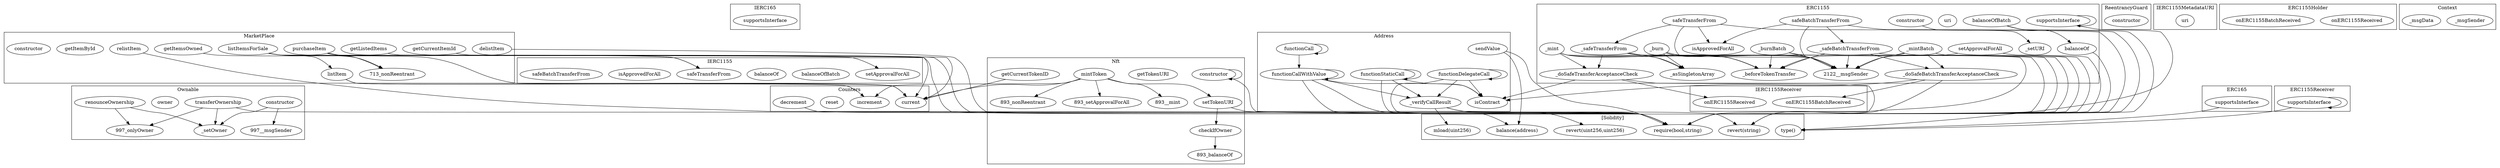 strict digraph {
subgraph cluster_2812_IERC165 {
label = "IERC165"
"2812_supportsInterface" [label="supportsInterface"]
}subgraph cluster_997_Ownable {
label = "Ownable"
"997_renounceOwnership" [label="renounceOwnership"]
"997_constructor" [label="constructor"]
"997_owner" [label="owner"]
"997_transferOwnership" [label="transferOwnership"]
"997__setOwner" [label="_setOwner"]
"997_transferOwnership" -> "997_onlyOwner"
"997_constructor" -> "997__setOwner"
"997_renounceOwnership" -> "997_onlyOwner"
"997_constructor" -> "997__msgSender"
"997_renounceOwnership" -> "997__setOwner"
"997_transferOwnership" -> "997__setOwner"
}subgraph cluster_2247_Counters {
label = "Counters"
"2247_current" [label="current"]
"2247_increment" [label="increment"]
"2247_reset" [label="reset"]
"2247_decrement" [label="decrement"]
}subgraph cluster_713_MarketPlace {
label = "MarketPlace"
"713_relistItem" [label="relistItem"]
"713_getItemsOwned" [label="getItemsOwned"]
"713_purchaseItem" [label="purchaseItem"]
"713_getListedItems" [label="getListedItems"]
"713_delistItem" [label="delistItem"]
"713_getCurrentItemId" [label="getCurrentItemId"]
"713_listItemsForSale" [label="listItemsForSale"]
"713_getItemById" [label="getItemById"]
"713_constructor" [label="constructor"]
"713_listItem" [label="listItem"]
"713_listItemsForSale" -> "713_nonReentrant"
"713_listItemsForSale" -> "713_listItem"
"713_purchaseItem" -> "713_nonReentrant"
}subgraph cluster_2122_ERC1155 {
label = "ERC1155"
"2122_constructor" [label="constructor"]
"2122__asSingletonArray" [label="_asSingletonArray"]
"2122__doSafeBatchTransferAcceptanceCheck" [label="_doSafeBatchTransferAcceptanceCheck"]
"2122_setApprovalForAll" [label="setApprovalForAll"]
"2122__safeBatchTransferFrom" [label="_safeBatchTransferFrom"]
"2122_balanceOf" [label="balanceOf"]
"2122__doSafeTransferAcceptanceCheck" [label="_doSafeTransferAcceptanceCheck"]
"2122_safeBatchTransferFrom" [label="safeBatchTransferFrom"]
"2122__mintBatch" [label="_mintBatch"]
"2122_uri" [label="uri"]
"2122_safeTransferFrom" [label="safeTransferFrom"]
"2122__mint" [label="_mint"]
"2122__burnBatch" [label="_burnBatch"]
"2122_balanceOfBatch" [label="balanceOfBatch"]
"2122__burn" [label="_burn"]
"2122_isApprovedForAll" [label="isApprovedForAll"]
"2122__safeTransferFrom" [label="_safeTransferFrom"]
"2122__setURI" [label="_setURI"]
"2122_supportsInterface" [label="supportsInterface"]
"2122__beforeTokenTransfer" [label="_beforeTokenTransfer"]
"2122_setApprovalForAll" -> "2122__msgSender"
"2122__mint" -> "2122__msgSender"
"2122__mint" -> "2122__beforeTokenTransfer"
"2122_balanceOfBatch" -> "2122_balanceOf"
"2122__mintBatch" -> "2122__msgSender"
"2122__mintBatch" -> "2122__doSafeBatchTransferAcceptanceCheck"
"2122__safeBatchTransferFrom" -> "2122__doSafeBatchTransferAcceptanceCheck"
"2122__safeTransferFrom" -> "2122__doSafeTransferAcceptanceCheck"
"2122_constructor" -> "2122__setURI"
"2122__safeTransferFrom" -> "2122__beforeTokenTransfer"
"2122_safeTransferFrom" -> "2122__safeTransferFrom"
"2122_safeTransferFrom" -> "2122__msgSender"
"2122_safeBatchTransferFrom" -> "2122__msgSender"
"2122__burn" -> "2122__asSingletonArray"
"2122__safeBatchTransferFrom" -> "2122__beforeTokenTransfer"
"2122__safeTransferFrom" -> "2122__asSingletonArray"
"2122_safeBatchTransferFrom" -> "2122__safeBatchTransferFrom"
"2122__mintBatch" -> "2122__beforeTokenTransfer"
"2122_supportsInterface" -> "2122_supportsInterface"
"2122__burnBatch" -> "2122__msgSender"
"2122__mint" -> "2122__doSafeTransferAcceptanceCheck"
"2122__burnBatch" -> "2122__beforeTokenTransfer"
"2122__mint" -> "2122__asSingletonArray"
"2122__safeTransferFrom" -> "2122__msgSender"
"2122__safeBatchTransferFrom" -> "2122__msgSender"
"2122_safeBatchTransferFrom" -> "2122_isApprovedForAll"
"2122_safeTransferFrom" -> "2122_isApprovedForAll"
"2122__burn" -> "2122__beforeTokenTransfer"
"2122__burn" -> "2122__msgSender"
}subgraph cluster_1037_ReentrancyGuard {
label = "ReentrancyGuard"
"1037_constructor" [label="constructor"]
}subgraph cluster_2766_ERC165 {
label = "ERC165"
"2766_supportsInterface" [label="supportsInterface"]
}subgraph cluster_2446_IERC1155MetadataURI {
label = "IERC1155MetadataURI"
"2446_uri" [label="uri"]
}subgraph cluster_2800_ERC1155Receiver {
label = "ERC1155Receiver"
"2800_supportsInterface" [label="supportsInterface"]
"2800_supportsInterface" -> "2800_supportsInterface"
}subgraph cluster_2173_ERC1155Holder {
label = "ERC1155Holder"
"2173_onERC1155Received" [label="onERC1155Received"]
"2173_onERC1155BatchReceived" [label="onERC1155BatchReceived"]
}subgraph cluster_2742_Address {
label = "Address"
"2742_sendValue" [label="sendValue"]
"2742_functionCall" [label="functionCall"]
"2742_isContract" [label="isContract"]
"2742__verifyCallResult" [label="_verifyCallResult"]
"2742_functionStaticCall" [label="functionStaticCall"]
"2742_functionDelegateCall" [label="functionDelegateCall"]
"2742_functionCallWithValue" [label="functionCallWithValue"]
"2742_functionStaticCall" -> "2742__verifyCallResult"
"2742_functionStaticCall" -> "2742_isContract"
"2742_functionCall" -> "2742_functionCallWithValue"
"2742_functionDelegateCall" -> "2742__verifyCallResult"
"2742_functionCallWithValue" -> "2742_isContract"
"2742_functionCallWithValue" -> "2742_functionCallWithValue"
"2742_functionDelegateCall" -> "2742_functionDelegateCall"
"2742_functionCallWithValue" -> "2742__verifyCallResult"
"2742_functionStaticCall" -> "2742_functionStaticCall"
"2742_functionDelegateCall" -> "2742_isContract"
"2742_functionCall" -> "2742_functionCall"
}subgraph cluster_2390_IERC1155 {
label = "IERC1155"
"2390_setApprovalForAll" [label="setApprovalForAll"]
"2390_balanceOfBatch" [label="balanceOfBatch"]
"2390_balanceOf" [label="balanceOf"]
"2390_safeTransferFrom" [label="safeTransferFrom"]
"2390_isApprovedForAll" [label="isApprovedForAll"]
"2390_safeBatchTransferFrom" [label="safeBatchTransferFrom"]
}subgraph cluster_2268_Context {
label = "Context"
"2268__msgSender" [label="_msgSender"]
"2268__msgData" [label="_msgData"]
}subgraph cluster_893_Nft {
label = "Nft"
"893_setTokenURI" [label="setTokenURI"]
"893_mintToken" [label="mintToken"]
"893_getTokenURI" [label="getTokenURI"]
"893_getCurrentTokenID" [label="getCurrentTokenID"]
"893_constructor" [label="constructor"]
"893_checkIfOwner" [label="checkIfOwner"]
"893_setTokenURI" -> "893_checkIfOwner"
"893_checkIfOwner" -> "893_balanceOf"
"893_mintToken" -> "893_nonReentrant"
"893_mintToken" -> "893_setApprovalForAll"
"893_mintToken" -> "893__mint"
"893_mintToken" -> "893_setTokenURI"
"893_constructor" -> "893_constructor"
}subgraph cluster_2431_IERC1155Receiver {
label = "IERC1155Receiver"
"2431_onERC1155BatchReceived" [label="onERC1155BatchReceived"]
"2431_onERC1155Received" [label="onERC1155Received"]
}subgraph cluster_solidity {
label = "[Solidity]"
"balance(address)" 
"mload(uint256)" 
"type()" 
"require(bool,string)" 
"revert(string)" 
"revert(uint256,uint256)" 
"2742_sendValue" -> "require(bool,string)"
"2122__doSafeTransferAcceptanceCheck" -> "revert(string)"
"2122__doSafeBatchTransferAcceptanceCheck" -> "revert(string)"
"2800_supportsInterface" -> "type()"
"2122__burn" -> "require(bool,string)"
"997_transferOwnership" -> "require(bool,string)"
"2742_sendValue" -> "balance(address)"
"2122__safeBatchTransferFrom" -> "require(bool,string)"
"2742_functionStaticCall" -> "require(bool,string)"
"2122_balanceOf" -> "require(bool,string)"
"2742_functionDelegateCall" -> "require(bool,string)"
"2742__verifyCallResult" -> "revert(string)"
"2122_safeTransferFrom" -> "require(bool,string)"
"2742_functionCallWithValue" -> "balance(address)"
"893_constructor" -> "require(bool,string)"
"2247_decrement" -> "require(bool,string)"
"2122_safeBatchTransferFrom" -> "require(bool,string)"
"713_listItemsForSale" -> "require(bool,string)"
"2122_balanceOfBatch" -> "require(bool,string)"
"713_relistItem" -> "require(bool,string)"
"2122_setApprovalForAll" -> "require(bool,string)"
"2742__verifyCallResult" -> "revert(uint256,uint256)"
"713_delistItem" -> "require(bool,string)"
"713_purchaseItem" -> "require(bool,string)"
"2122__mint" -> "require(bool,string)"
"2122__safeTransferFrom" -> "require(bool,string)"
"2766_supportsInterface" -> "type()"
"2122_supportsInterface" -> "type()"
"2122__mintBatch" -> "require(bool,string)"
"2742__verifyCallResult" -> "mload(uint256)"
"2122__burnBatch" -> "require(bool,string)"
"2742_functionCallWithValue" -> "require(bool,string)"
"893_setTokenURI" -> "require(bool,string)"
}"893_mintToken" -> "2247_current"
"2122__doSafeBatchTransferAcceptanceCheck" -> "2742_isContract"
"713_getItemsOwned" -> "2247_current"
"893_mintToken" -> "2247_increment"
"2122__doSafeTransferAcceptanceCheck" -> "2742_isContract"
"893_getCurrentTokenID" -> "2247_current"
"713_listItemsForSale" -> "2390_safeTransferFrom"
"713_purchaseItem" -> "2390_setApprovalForAll"
"713_getCurrentItemId" -> "2247_current"
"2122__doSafeTransferAcceptanceCheck" -> "2431_onERC1155Received"
"2122__doSafeBatchTransferAcceptanceCheck" -> "2431_onERC1155BatchReceived"
"713_getListedItems" -> "2247_current"
"713_listItem" -> "2247_increment"
"713_purchaseItem" -> "2390_safeTransferFrom"
"713_listItem" -> "2247_current"
}